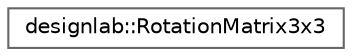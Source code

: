 digraph "クラス階層図"
{
 // LATEX_PDF_SIZE
  bgcolor="transparent";
  edge [fontname=Helvetica,fontsize=10,labelfontname=Helvetica,labelfontsize=10];
  node [fontname=Helvetica,fontsize=10,shape=box,height=0.2,width=0.4];
  rankdir="LR";
  Node0 [id="Node000000",label="designlab::RotationMatrix3x3",height=0.2,width=0.4,color="grey40", fillcolor="white", style="filled",URL="$structdesignlab_1_1_rotation_matrix3x3.html",tooltip="3次元の回転行列を表す構造体"];
}
